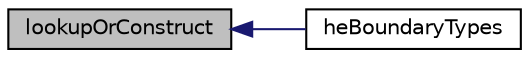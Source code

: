 digraph "lookupOrConstruct"
{
  bgcolor="transparent";
  edge [fontname="Helvetica",fontsize="10",labelfontname="Helvetica",labelfontsize="10"];
  node [fontname="Helvetica",fontsize="10",shape=record];
  rankdir="LR";
  Node1 [label="lookupOrConstruct",height=0.2,width=0.4,color="black", fillcolor="grey75", style="filled", fontcolor="black"];
  Node1 -> Node2 [dir="back",color="midnightblue",fontsize="10",style="solid",fontname="Helvetica"];
  Node2 [label="heBoundaryTypes",height=0.2,width=0.4,color="black",URL="$a00120.html#a4c4a4a99e7bd88129055182ea23c9e8b",tooltip="Return the enthalpy/internal energy field boundary types. "];
}

